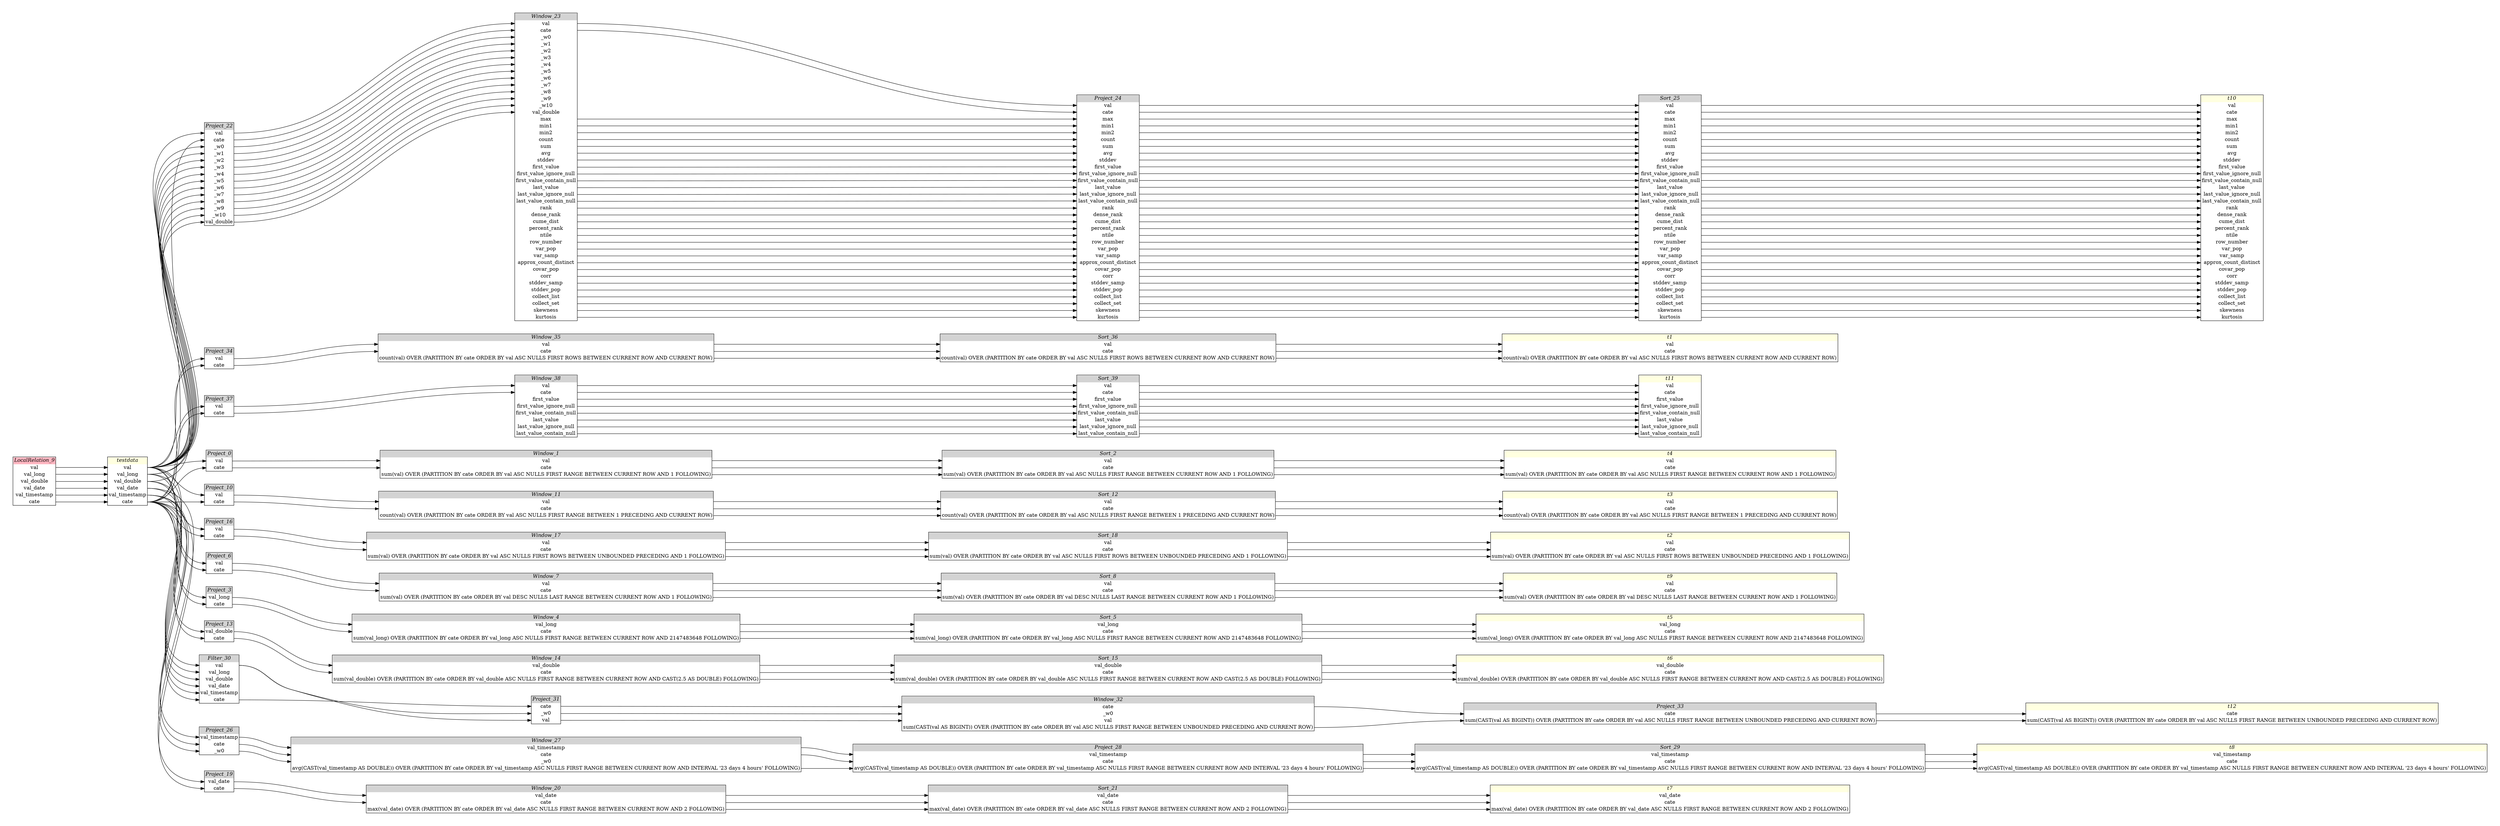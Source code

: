 // Automatically generated by SQLFlowTestSuite


digraph {
  graph [pad="0.5", nodesep="0.5", ranksep="2", fontname="Helvetica"];
  node [shape=plain]
  rankdir=LR;

  
"Filter_30" [label=<
<table border="1" cellborder="0" cellspacing="0">
  <tr><td bgcolor="lightgray" port="nodeName"><i>Filter_30</i></td></tr>
  <tr><td port="0">val</td></tr>
<tr><td port="1">val_long</td></tr>
<tr><td port="2">val_double</td></tr>
<tr><td port="3">val_date</td></tr>
<tr><td port="4">val_timestamp</td></tr>
<tr><td port="5">cate</td></tr>
</table>>];
     

"LocalRelation_9" [label=<
<table border="1" cellborder="0" cellspacing="0">
  <tr><td bgcolor="lightpink" port="nodeName"><i>LocalRelation_9</i></td></tr>
  <tr><td port="0">val</td></tr>
<tr><td port="1">val_long</td></tr>
<tr><td port="2">val_double</td></tr>
<tr><td port="3">val_date</td></tr>
<tr><td port="4">val_timestamp</td></tr>
<tr><td port="5">cate</td></tr>
</table>>];
     

"Project_0" [label=<
<table border="1" cellborder="0" cellspacing="0">
  <tr><td bgcolor="lightgray" port="nodeName"><i>Project_0</i></td></tr>
  <tr><td port="0">val</td></tr>
<tr><td port="1">cate</td></tr>
</table>>];
     

"Project_10" [label=<
<table border="1" cellborder="0" cellspacing="0">
  <tr><td bgcolor="lightgray" port="nodeName"><i>Project_10</i></td></tr>
  <tr><td port="0">val</td></tr>
<tr><td port="1">cate</td></tr>
</table>>];
     

"Project_13" [label=<
<table border="1" cellborder="0" cellspacing="0">
  <tr><td bgcolor="lightgray" port="nodeName"><i>Project_13</i></td></tr>
  <tr><td port="0">val_double</td></tr>
<tr><td port="1">cate</td></tr>
</table>>];
     

"Project_16" [label=<
<table border="1" cellborder="0" cellspacing="0">
  <tr><td bgcolor="lightgray" port="nodeName"><i>Project_16</i></td></tr>
  <tr><td port="0">val</td></tr>
<tr><td port="1">cate</td></tr>
</table>>];
     

"Project_19" [label=<
<table border="1" cellborder="0" cellspacing="0">
  <tr><td bgcolor="lightgray" port="nodeName"><i>Project_19</i></td></tr>
  <tr><td port="0">val_date</td></tr>
<tr><td port="1">cate</td></tr>
</table>>];
     

"Project_22" [label=<
<table border="1" cellborder="0" cellspacing="0">
  <tr><td bgcolor="lightgray" port="nodeName"><i>Project_22</i></td></tr>
  <tr><td port="0">val</td></tr>
<tr><td port="1">cate</td></tr>
<tr><td port="2">_w0</td></tr>
<tr><td port="3">_w1</td></tr>
<tr><td port="4">_w2</td></tr>
<tr><td port="5">_w3</td></tr>
<tr><td port="6">_w4</td></tr>
<tr><td port="7">_w5</td></tr>
<tr><td port="8">_w6</td></tr>
<tr><td port="9">_w7</td></tr>
<tr><td port="10">_w8</td></tr>
<tr><td port="11">_w9</td></tr>
<tr><td port="12">_w10</td></tr>
<tr><td port="13">val_double</td></tr>
</table>>];
     

"Project_24" [label=<
<table border="1" cellborder="0" cellspacing="0">
  <tr><td bgcolor="lightgray" port="nodeName"><i>Project_24</i></td></tr>
  <tr><td port="0">val</td></tr>
<tr><td port="1">cate</td></tr>
<tr><td port="2">max</td></tr>
<tr><td port="3">min1</td></tr>
<tr><td port="4">min2</td></tr>
<tr><td port="5">count</td></tr>
<tr><td port="6">sum</td></tr>
<tr><td port="7">avg</td></tr>
<tr><td port="8">stddev</td></tr>
<tr><td port="9">first_value</td></tr>
<tr><td port="10">first_value_ignore_null</td></tr>
<tr><td port="11">first_value_contain_null</td></tr>
<tr><td port="12">last_value</td></tr>
<tr><td port="13">last_value_ignore_null</td></tr>
<tr><td port="14">last_value_contain_null</td></tr>
<tr><td port="15">rank</td></tr>
<tr><td port="16">dense_rank</td></tr>
<tr><td port="17">cume_dist</td></tr>
<tr><td port="18">percent_rank</td></tr>
<tr><td port="19">ntile</td></tr>
<tr><td port="20">row_number</td></tr>
<tr><td port="21">var_pop</td></tr>
<tr><td port="22">var_samp</td></tr>
<tr><td port="23">approx_count_distinct</td></tr>
<tr><td port="24">covar_pop</td></tr>
<tr><td port="25">corr</td></tr>
<tr><td port="26">stddev_samp</td></tr>
<tr><td port="27">stddev_pop</td></tr>
<tr><td port="28">collect_list</td></tr>
<tr><td port="29">collect_set</td></tr>
<tr><td port="30">skewness</td></tr>
<tr><td port="31">kurtosis</td></tr>
</table>>];
     

"Project_26" [label=<
<table border="1" cellborder="0" cellspacing="0">
  <tr><td bgcolor="lightgray" port="nodeName"><i>Project_26</i></td></tr>
  <tr><td port="0">val_timestamp</td></tr>
<tr><td port="1">cate</td></tr>
<tr><td port="2">_w0</td></tr>
</table>>];
     

"Project_28" [label=<
<table border="1" cellborder="0" cellspacing="0">
  <tr><td bgcolor="lightgray" port="nodeName"><i>Project_28</i></td></tr>
  <tr><td port="0">val_timestamp</td></tr>
<tr><td port="1">cate</td></tr>
<tr><td port="2">avg(CAST(val_timestamp AS DOUBLE)) OVER (PARTITION BY cate ORDER BY val_timestamp ASC NULLS FIRST RANGE BETWEEN CURRENT ROW AND INTERVAL '23 days 4 hours' FOLLOWING)</td></tr>
</table>>];
     

"Project_3" [label=<
<table border="1" cellborder="0" cellspacing="0">
  <tr><td bgcolor="lightgray" port="nodeName"><i>Project_3</i></td></tr>
  <tr><td port="0">val_long</td></tr>
<tr><td port="1">cate</td></tr>
</table>>];
     

"Project_31" [label=<
<table border="1" cellborder="0" cellspacing="0">
  <tr><td bgcolor="lightgray" port="nodeName"><i>Project_31</i></td></tr>
  <tr><td port="0">cate</td></tr>
<tr><td port="1">_w0</td></tr>
<tr><td port="2">val</td></tr>
</table>>];
     

"Project_33" [label=<
<table border="1" cellborder="0" cellspacing="0">
  <tr><td bgcolor="lightgray" port="nodeName"><i>Project_33</i></td></tr>
  <tr><td port="0">cate</td></tr>
<tr><td port="1">sum(CAST(val AS BIGINT)) OVER (PARTITION BY cate ORDER BY val ASC NULLS FIRST RANGE BETWEEN UNBOUNDED PRECEDING AND CURRENT ROW)</td></tr>
</table>>];
     

"Project_34" [label=<
<table border="1" cellborder="0" cellspacing="0">
  <tr><td bgcolor="lightgray" port="nodeName"><i>Project_34</i></td></tr>
  <tr><td port="0">val</td></tr>
<tr><td port="1">cate</td></tr>
</table>>];
     

"Project_37" [label=<
<table border="1" cellborder="0" cellspacing="0">
  <tr><td bgcolor="lightgray" port="nodeName"><i>Project_37</i></td></tr>
  <tr><td port="0">val</td></tr>
<tr><td port="1">cate</td></tr>
</table>>];
     

"Project_6" [label=<
<table border="1" cellborder="0" cellspacing="0">
  <tr><td bgcolor="lightgray" port="nodeName"><i>Project_6</i></td></tr>
  <tr><td port="0">val</td></tr>
<tr><td port="1">cate</td></tr>
</table>>];
     

"Sort_12" [label=<
<table border="1" cellborder="0" cellspacing="0">
  <tr><td bgcolor="lightgray" port="nodeName"><i>Sort_12</i></td></tr>
  <tr><td port="0">val</td></tr>
<tr><td port="1">cate</td></tr>
<tr><td port="2">count(val) OVER (PARTITION BY cate ORDER BY val ASC NULLS FIRST RANGE BETWEEN 1 PRECEDING AND CURRENT ROW)</td></tr>
</table>>];
     

"Sort_15" [label=<
<table border="1" cellborder="0" cellspacing="0">
  <tr><td bgcolor="lightgray" port="nodeName"><i>Sort_15</i></td></tr>
  <tr><td port="0">val_double</td></tr>
<tr><td port="1">cate</td></tr>
<tr><td port="2">sum(val_double) OVER (PARTITION BY cate ORDER BY val_double ASC NULLS FIRST RANGE BETWEEN CURRENT ROW AND CAST(2.5 AS DOUBLE) FOLLOWING)</td></tr>
</table>>];
     

"Sort_18" [label=<
<table border="1" cellborder="0" cellspacing="0">
  <tr><td bgcolor="lightgray" port="nodeName"><i>Sort_18</i></td></tr>
  <tr><td port="0">val</td></tr>
<tr><td port="1">cate</td></tr>
<tr><td port="2">sum(val) OVER (PARTITION BY cate ORDER BY val ASC NULLS FIRST ROWS BETWEEN UNBOUNDED PRECEDING AND 1 FOLLOWING)</td></tr>
</table>>];
     

"Sort_2" [label=<
<table border="1" cellborder="0" cellspacing="0">
  <tr><td bgcolor="lightgray" port="nodeName"><i>Sort_2</i></td></tr>
  <tr><td port="0">val</td></tr>
<tr><td port="1">cate</td></tr>
<tr><td port="2">sum(val) OVER (PARTITION BY cate ORDER BY val ASC NULLS FIRST RANGE BETWEEN CURRENT ROW AND 1 FOLLOWING)</td></tr>
</table>>];
     

"Sort_21" [label=<
<table border="1" cellborder="0" cellspacing="0">
  <tr><td bgcolor="lightgray" port="nodeName"><i>Sort_21</i></td></tr>
  <tr><td port="0">val_date</td></tr>
<tr><td port="1">cate</td></tr>
<tr><td port="2">max(val_date) OVER (PARTITION BY cate ORDER BY val_date ASC NULLS FIRST RANGE BETWEEN CURRENT ROW AND 2 FOLLOWING)</td></tr>
</table>>];
     

"Sort_25" [label=<
<table border="1" cellborder="0" cellspacing="0">
  <tr><td bgcolor="lightgray" port="nodeName"><i>Sort_25</i></td></tr>
  <tr><td port="0">val</td></tr>
<tr><td port="1">cate</td></tr>
<tr><td port="2">max</td></tr>
<tr><td port="3">min1</td></tr>
<tr><td port="4">min2</td></tr>
<tr><td port="5">count</td></tr>
<tr><td port="6">sum</td></tr>
<tr><td port="7">avg</td></tr>
<tr><td port="8">stddev</td></tr>
<tr><td port="9">first_value</td></tr>
<tr><td port="10">first_value_ignore_null</td></tr>
<tr><td port="11">first_value_contain_null</td></tr>
<tr><td port="12">last_value</td></tr>
<tr><td port="13">last_value_ignore_null</td></tr>
<tr><td port="14">last_value_contain_null</td></tr>
<tr><td port="15">rank</td></tr>
<tr><td port="16">dense_rank</td></tr>
<tr><td port="17">cume_dist</td></tr>
<tr><td port="18">percent_rank</td></tr>
<tr><td port="19">ntile</td></tr>
<tr><td port="20">row_number</td></tr>
<tr><td port="21">var_pop</td></tr>
<tr><td port="22">var_samp</td></tr>
<tr><td port="23">approx_count_distinct</td></tr>
<tr><td port="24">covar_pop</td></tr>
<tr><td port="25">corr</td></tr>
<tr><td port="26">stddev_samp</td></tr>
<tr><td port="27">stddev_pop</td></tr>
<tr><td port="28">collect_list</td></tr>
<tr><td port="29">collect_set</td></tr>
<tr><td port="30">skewness</td></tr>
<tr><td port="31">kurtosis</td></tr>
</table>>];
     

"Sort_29" [label=<
<table border="1" cellborder="0" cellspacing="0">
  <tr><td bgcolor="lightgray" port="nodeName"><i>Sort_29</i></td></tr>
  <tr><td port="0">val_timestamp</td></tr>
<tr><td port="1">cate</td></tr>
<tr><td port="2">avg(CAST(val_timestamp AS DOUBLE)) OVER (PARTITION BY cate ORDER BY val_timestamp ASC NULLS FIRST RANGE BETWEEN CURRENT ROW AND INTERVAL '23 days 4 hours' FOLLOWING)</td></tr>
</table>>];
     

"Sort_36" [label=<
<table border="1" cellborder="0" cellspacing="0">
  <tr><td bgcolor="lightgray" port="nodeName"><i>Sort_36</i></td></tr>
  <tr><td port="0">val</td></tr>
<tr><td port="1">cate</td></tr>
<tr><td port="2">count(val) OVER (PARTITION BY cate ORDER BY val ASC NULLS FIRST ROWS BETWEEN CURRENT ROW AND CURRENT ROW)</td></tr>
</table>>];
     

"Sort_39" [label=<
<table border="1" cellborder="0" cellspacing="0">
  <tr><td bgcolor="lightgray" port="nodeName"><i>Sort_39</i></td></tr>
  <tr><td port="0">val</td></tr>
<tr><td port="1">cate</td></tr>
<tr><td port="2">first_value</td></tr>
<tr><td port="3">first_value_ignore_null</td></tr>
<tr><td port="4">first_value_contain_null</td></tr>
<tr><td port="5">last_value</td></tr>
<tr><td port="6">last_value_ignore_null</td></tr>
<tr><td port="7">last_value_contain_null</td></tr>
</table>>];
     

"Sort_5" [label=<
<table border="1" cellborder="0" cellspacing="0">
  <tr><td bgcolor="lightgray" port="nodeName"><i>Sort_5</i></td></tr>
  <tr><td port="0">val_long</td></tr>
<tr><td port="1">cate</td></tr>
<tr><td port="2">sum(val_long) OVER (PARTITION BY cate ORDER BY val_long ASC NULLS FIRST RANGE BETWEEN CURRENT ROW AND 2147483648 FOLLOWING)</td></tr>
</table>>];
     

"Sort_8" [label=<
<table border="1" cellborder="0" cellspacing="0">
  <tr><td bgcolor="lightgray" port="nodeName"><i>Sort_8</i></td></tr>
  <tr><td port="0">val</td></tr>
<tr><td port="1">cate</td></tr>
<tr><td port="2">sum(val) OVER (PARTITION BY cate ORDER BY val DESC NULLS LAST RANGE BETWEEN CURRENT ROW AND 1 FOLLOWING)</td></tr>
</table>>];
     

"Window_1" [label=<
<table border="1" cellborder="0" cellspacing="0">
  <tr><td bgcolor="lightgray" port="nodeName"><i>Window_1</i></td></tr>
  <tr><td port="0">val</td></tr>
<tr><td port="1">cate</td></tr>
<tr><td port="2">sum(val) OVER (PARTITION BY cate ORDER BY val ASC NULLS FIRST RANGE BETWEEN CURRENT ROW AND 1 FOLLOWING)</td></tr>
</table>>];
     

"Window_11" [label=<
<table border="1" cellborder="0" cellspacing="0">
  <tr><td bgcolor="lightgray" port="nodeName"><i>Window_11</i></td></tr>
  <tr><td port="0">val</td></tr>
<tr><td port="1">cate</td></tr>
<tr><td port="2">count(val) OVER (PARTITION BY cate ORDER BY val ASC NULLS FIRST RANGE BETWEEN 1 PRECEDING AND CURRENT ROW)</td></tr>
</table>>];
     

"Window_14" [label=<
<table border="1" cellborder="0" cellspacing="0">
  <tr><td bgcolor="lightgray" port="nodeName"><i>Window_14</i></td></tr>
  <tr><td port="0">val_double</td></tr>
<tr><td port="1">cate</td></tr>
<tr><td port="2">sum(val_double) OVER (PARTITION BY cate ORDER BY val_double ASC NULLS FIRST RANGE BETWEEN CURRENT ROW AND CAST(2.5 AS DOUBLE) FOLLOWING)</td></tr>
</table>>];
     

"Window_17" [label=<
<table border="1" cellborder="0" cellspacing="0">
  <tr><td bgcolor="lightgray" port="nodeName"><i>Window_17</i></td></tr>
  <tr><td port="0">val</td></tr>
<tr><td port="1">cate</td></tr>
<tr><td port="2">sum(val) OVER (PARTITION BY cate ORDER BY val ASC NULLS FIRST ROWS BETWEEN UNBOUNDED PRECEDING AND 1 FOLLOWING)</td></tr>
</table>>];
     

"Window_20" [label=<
<table border="1" cellborder="0" cellspacing="0">
  <tr><td bgcolor="lightgray" port="nodeName"><i>Window_20</i></td></tr>
  <tr><td port="0">val_date</td></tr>
<tr><td port="1">cate</td></tr>
<tr><td port="2">max(val_date) OVER (PARTITION BY cate ORDER BY val_date ASC NULLS FIRST RANGE BETWEEN CURRENT ROW AND 2 FOLLOWING)</td></tr>
</table>>];
     

"Window_23" [label=<
<table border="1" cellborder="0" cellspacing="0">
  <tr><td bgcolor="lightgray" port="nodeName"><i>Window_23</i></td></tr>
  <tr><td port="0">val</td></tr>
<tr><td port="1">cate</td></tr>
<tr><td port="2">_w0</td></tr>
<tr><td port="3">_w1</td></tr>
<tr><td port="4">_w2</td></tr>
<tr><td port="5">_w3</td></tr>
<tr><td port="6">_w4</td></tr>
<tr><td port="7">_w5</td></tr>
<tr><td port="8">_w6</td></tr>
<tr><td port="9">_w7</td></tr>
<tr><td port="10">_w8</td></tr>
<tr><td port="11">_w9</td></tr>
<tr><td port="12">_w10</td></tr>
<tr><td port="13">val_double</td></tr>
<tr><td port="14">max</td></tr>
<tr><td port="15">min1</td></tr>
<tr><td port="16">min2</td></tr>
<tr><td port="17">count</td></tr>
<tr><td port="18">sum</td></tr>
<tr><td port="19">avg</td></tr>
<tr><td port="20">stddev</td></tr>
<tr><td port="21">first_value</td></tr>
<tr><td port="22">first_value_ignore_null</td></tr>
<tr><td port="23">first_value_contain_null</td></tr>
<tr><td port="24">last_value</td></tr>
<tr><td port="25">last_value_ignore_null</td></tr>
<tr><td port="26">last_value_contain_null</td></tr>
<tr><td port="27">rank</td></tr>
<tr><td port="28">dense_rank</td></tr>
<tr><td port="29">cume_dist</td></tr>
<tr><td port="30">percent_rank</td></tr>
<tr><td port="31">ntile</td></tr>
<tr><td port="32">row_number</td></tr>
<tr><td port="33">var_pop</td></tr>
<tr><td port="34">var_samp</td></tr>
<tr><td port="35">approx_count_distinct</td></tr>
<tr><td port="36">covar_pop</td></tr>
<tr><td port="37">corr</td></tr>
<tr><td port="38">stddev_samp</td></tr>
<tr><td port="39">stddev_pop</td></tr>
<tr><td port="40">collect_list</td></tr>
<tr><td port="41">collect_set</td></tr>
<tr><td port="42">skewness</td></tr>
<tr><td port="43">kurtosis</td></tr>
</table>>];
     

"Window_27" [label=<
<table border="1" cellborder="0" cellspacing="0">
  <tr><td bgcolor="lightgray" port="nodeName"><i>Window_27</i></td></tr>
  <tr><td port="0">val_timestamp</td></tr>
<tr><td port="1">cate</td></tr>
<tr><td port="2">_w0</td></tr>
<tr><td port="3">avg(CAST(val_timestamp AS DOUBLE)) OVER (PARTITION BY cate ORDER BY val_timestamp ASC NULLS FIRST RANGE BETWEEN CURRENT ROW AND INTERVAL '23 days 4 hours' FOLLOWING)</td></tr>
</table>>];
     

"Window_32" [label=<
<table border="1" cellborder="0" cellspacing="0">
  <tr><td bgcolor="lightgray" port="nodeName"><i>Window_32</i></td></tr>
  <tr><td port="0">cate</td></tr>
<tr><td port="1">_w0</td></tr>
<tr><td port="2">val</td></tr>
<tr><td port="3">sum(CAST(val AS BIGINT)) OVER (PARTITION BY cate ORDER BY val ASC NULLS FIRST RANGE BETWEEN UNBOUNDED PRECEDING AND CURRENT ROW)</td></tr>
</table>>];
     

"Window_35" [label=<
<table border="1" cellborder="0" cellspacing="0">
  <tr><td bgcolor="lightgray" port="nodeName"><i>Window_35</i></td></tr>
  <tr><td port="0">val</td></tr>
<tr><td port="1">cate</td></tr>
<tr><td port="2">count(val) OVER (PARTITION BY cate ORDER BY val ASC NULLS FIRST ROWS BETWEEN CURRENT ROW AND CURRENT ROW)</td></tr>
</table>>];
     

"Window_38" [label=<
<table border="1" cellborder="0" cellspacing="0">
  <tr><td bgcolor="lightgray" port="nodeName"><i>Window_38</i></td></tr>
  <tr><td port="0">val</td></tr>
<tr><td port="1">cate</td></tr>
<tr><td port="2">first_value</td></tr>
<tr><td port="3">first_value_ignore_null</td></tr>
<tr><td port="4">first_value_contain_null</td></tr>
<tr><td port="5">last_value</td></tr>
<tr><td port="6">last_value_ignore_null</td></tr>
<tr><td port="7">last_value_contain_null</td></tr>
</table>>];
     

"Window_4" [label=<
<table border="1" cellborder="0" cellspacing="0">
  <tr><td bgcolor="lightgray" port="nodeName"><i>Window_4</i></td></tr>
  <tr><td port="0">val_long</td></tr>
<tr><td port="1">cate</td></tr>
<tr><td port="2">sum(val_long) OVER (PARTITION BY cate ORDER BY val_long ASC NULLS FIRST RANGE BETWEEN CURRENT ROW AND 2147483648 FOLLOWING)</td></tr>
</table>>];
     

"Window_7" [label=<
<table border="1" cellborder="0" cellspacing="0">
  <tr><td bgcolor="lightgray" port="nodeName"><i>Window_7</i></td></tr>
  <tr><td port="0">val</td></tr>
<tr><td port="1">cate</td></tr>
<tr><td port="2">sum(val) OVER (PARTITION BY cate ORDER BY val DESC NULLS LAST RANGE BETWEEN CURRENT ROW AND 1 FOLLOWING)</td></tr>
</table>>];
     

"t1" [label=<
<table border="1" cellborder="0" cellspacing="0">
  <tr><td bgcolor="lightyellow" port="nodeName"><i>t1</i></td></tr>
  <tr><td port="0">val</td></tr>
<tr><td port="1">cate</td></tr>
<tr><td port="2">count(val) OVER (PARTITION BY cate ORDER BY val ASC NULLS FIRST ROWS BETWEEN CURRENT ROW AND CURRENT ROW)</td></tr>
</table>>];
     

"t10" [label=<
<table border="1" cellborder="0" cellspacing="0">
  <tr><td bgcolor="lightyellow" port="nodeName"><i>t10</i></td></tr>
  <tr><td port="0">val</td></tr>
<tr><td port="1">cate</td></tr>
<tr><td port="2">max</td></tr>
<tr><td port="3">min1</td></tr>
<tr><td port="4">min2</td></tr>
<tr><td port="5">count</td></tr>
<tr><td port="6">sum</td></tr>
<tr><td port="7">avg</td></tr>
<tr><td port="8">stddev</td></tr>
<tr><td port="9">first_value</td></tr>
<tr><td port="10">first_value_ignore_null</td></tr>
<tr><td port="11">first_value_contain_null</td></tr>
<tr><td port="12">last_value</td></tr>
<tr><td port="13">last_value_ignore_null</td></tr>
<tr><td port="14">last_value_contain_null</td></tr>
<tr><td port="15">rank</td></tr>
<tr><td port="16">dense_rank</td></tr>
<tr><td port="17">cume_dist</td></tr>
<tr><td port="18">percent_rank</td></tr>
<tr><td port="19">ntile</td></tr>
<tr><td port="20">row_number</td></tr>
<tr><td port="21">var_pop</td></tr>
<tr><td port="22">var_samp</td></tr>
<tr><td port="23">approx_count_distinct</td></tr>
<tr><td port="24">covar_pop</td></tr>
<tr><td port="25">corr</td></tr>
<tr><td port="26">stddev_samp</td></tr>
<tr><td port="27">stddev_pop</td></tr>
<tr><td port="28">collect_list</td></tr>
<tr><td port="29">collect_set</td></tr>
<tr><td port="30">skewness</td></tr>
<tr><td port="31">kurtosis</td></tr>
</table>>];
     

"t11" [label=<
<table border="1" cellborder="0" cellspacing="0">
  <tr><td bgcolor="lightyellow" port="nodeName"><i>t11</i></td></tr>
  <tr><td port="0">val</td></tr>
<tr><td port="1">cate</td></tr>
<tr><td port="2">first_value</td></tr>
<tr><td port="3">first_value_ignore_null</td></tr>
<tr><td port="4">first_value_contain_null</td></tr>
<tr><td port="5">last_value</td></tr>
<tr><td port="6">last_value_ignore_null</td></tr>
<tr><td port="7">last_value_contain_null</td></tr>
</table>>];
     

"t12" [label=<
<table border="1" cellborder="0" cellspacing="0">
  <tr><td bgcolor="lightyellow" port="nodeName"><i>t12</i></td></tr>
  <tr><td port="0">cate</td></tr>
<tr><td port="1">sum(CAST(val AS BIGINT)) OVER (PARTITION BY cate ORDER BY val ASC NULLS FIRST RANGE BETWEEN UNBOUNDED PRECEDING AND CURRENT ROW)</td></tr>
</table>>];
     

"t2" [label=<
<table border="1" cellborder="0" cellspacing="0">
  <tr><td bgcolor="lightyellow" port="nodeName"><i>t2</i></td></tr>
  <tr><td port="0">val</td></tr>
<tr><td port="1">cate</td></tr>
<tr><td port="2">sum(val) OVER (PARTITION BY cate ORDER BY val ASC NULLS FIRST ROWS BETWEEN UNBOUNDED PRECEDING AND 1 FOLLOWING)</td></tr>
</table>>];
     

"t3" [label=<
<table border="1" cellborder="0" cellspacing="0">
  <tr><td bgcolor="lightyellow" port="nodeName"><i>t3</i></td></tr>
  <tr><td port="0">val</td></tr>
<tr><td port="1">cate</td></tr>
<tr><td port="2">count(val) OVER (PARTITION BY cate ORDER BY val ASC NULLS FIRST RANGE BETWEEN 1 PRECEDING AND CURRENT ROW)</td></tr>
</table>>];
     

"t4" [label=<
<table border="1" cellborder="0" cellspacing="0">
  <tr><td bgcolor="lightyellow" port="nodeName"><i>t4</i></td></tr>
  <tr><td port="0">val</td></tr>
<tr><td port="1">cate</td></tr>
<tr><td port="2">sum(val) OVER (PARTITION BY cate ORDER BY val ASC NULLS FIRST RANGE BETWEEN CURRENT ROW AND 1 FOLLOWING)</td></tr>
</table>>];
     

"t5" [label=<
<table border="1" cellborder="0" cellspacing="0">
  <tr><td bgcolor="lightyellow" port="nodeName"><i>t5</i></td></tr>
  <tr><td port="0">val_long</td></tr>
<tr><td port="1">cate</td></tr>
<tr><td port="2">sum(val_long) OVER (PARTITION BY cate ORDER BY val_long ASC NULLS FIRST RANGE BETWEEN CURRENT ROW AND 2147483648 FOLLOWING)</td></tr>
</table>>];
     

"t6" [label=<
<table border="1" cellborder="0" cellspacing="0">
  <tr><td bgcolor="lightyellow" port="nodeName"><i>t6</i></td></tr>
  <tr><td port="0">val_double</td></tr>
<tr><td port="1">cate</td></tr>
<tr><td port="2">sum(val_double) OVER (PARTITION BY cate ORDER BY val_double ASC NULLS FIRST RANGE BETWEEN CURRENT ROW AND CAST(2.5 AS DOUBLE) FOLLOWING)</td></tr>
</table>>];
     

"t7" [label=<
<table border="1" cellborder="0" cellspacing="0">
  <tr><td bgcolor="lightyellow" port="nodeName"><i>t7</i></td></tr>
  <tr><td port="0">val_date</td></tr>
<tr><td port="1">cate</td></tr>
<tr><td port="2">max(val_date) OVER (PARTITION BY cate ORDER BY val_date ASC NULLS FIRST RANGE BETWEEN CURRENT ROW AND 2 FOLLOWING)</td></tr>
</table>>];
     

"t8" [label=<
<table border="1" cellborder="0" cellspacing="0">
  <tr><td bgcolor="lightyellow" port="nodeName"><i>t8</i></td></tr>
  <tr><td port="0">val_timestamp</td></tr>
<tr><td port="1">cate</td></tr>
<tr><td port="2">avg(CAST(val_timestamp AS DOUBLE)) OVER (PARTITION BY cate ORDER BY val_timestamp ASC NULLS FIRST RANGE BETWEEN CURRENT ROW AND INTERVAL '23 days 4 hours' FOLLOWING)</td></tr>
</table>>];
     

"t9" [label=<
<table border="1" cellborder="0" cellspacing="0">
  <tr><td bgcolor="lightyellow" port="nodeName"><i>t9</i></td></tr>
  <tr><td port="0">val</td></tr>
<tr><td port="1">cate</td></tr>
<tr><td port="2">sum(val) OVER (PARTITION BY cate ORDER BY val DESC NULLS LAST RANGE BETWEEN CURRENT ROW AND 1 FOLLOWING)</td></tr>
</table>>];
     

"testdata" [label=<
<table border="1" cellborder="0" cellspacing="0">
  <tr><td bgcolor="lightyellow" port="nodeName"><i>testdata</i></td></tr>
  <tr><td port="0">val</td></tr>
<tr><td port="1">val_long</td></tr>
<tr><td port="2">val_double</td></tr>
<tr><td port="3">val_date</td></tr>
<tr><td port="4">val_timestamp</td></tr>
<tr><td port="5">cate</td></tr>
</table>>];
     
  "Filter_30":0 -> "Project_31":1;
"Filter_30":0 -> "Project_31":2;
"Filter_30":5 -> "Project_31":0;
"LocalRelation_9":0 -> "testdata":0;
"LocalRelation_9":1 -> "testdata":1;
"LocalRelation_9":2 -> "testdata":2;
"LocalRelation_9":3 -> "testdata":3;
"LocalRelation_9":4 -> "testdata":4;
"LocalRelation_9":5 -> "testdata":5;
"Project_0":0 -> "Window_1":0;
"Project_0":1 -> "Window_1":1;
"Project_10":0 -> "Window_11":0;
"Project_10":1 -> "Window_11":1;
"Project_13":0 -> "Window_14":0;
"Project_13":1 -> "Window_14":1;
"Project_16":0 -> "Window_17":0;
"Project_16":1 -> "Window_17":1;
"Project_19":0 -> "Window_20":0;
"Project_19":1 -> "Window_20":1;
"Project_22":0 -> "Window_23":0;
"Project_22":1 -> "Window_23":1;
"Project_22":10 -> "Window_23":10;
"Project_22":11 -> "Window_23":11;
"Project_22":12 -> "Window_23":12;
"Project_22":13 -> "Window_23":13;
"Project_22":2 -> "Window_23":2;
"Project_22":3 -> "Window_23":3;
"Project_22":4 -> "Window_23":4;
"Project_22":5 -> "Window_23":5;
"Project_22":6 -> "Window_23":6;
"Project_22":7 -> "Window_23":7;
"Project_22":8 -> "Window_23":8;
"Project_22":9 -> "Window_23":9;
"Project_24":0 -> "Sort_25":0;
"Project_24":1 -> "Sort_25":1;
"Project_24":10 -> "Sort_25":10;
"Project_24":11 -> "Sort_25":11;
"Project_24":12 -> "Sort_25":12;
"Project_24":13 -> "Sort_25":13;
"Project_24":14 -> "Sort_25":14;
"Project_24":15 -> "Sort_25":15;
"Project_24":16 -> "Sort_25":16;
"Project_24":17 -> "Sort_25":17;
"Project_24":18 -> "Sort_25":18;
"Project_24":19 -> "Sort_25":19;
"Project_24":2 -> "Sort_25":2;
"Project_24":20 -> "Sort_25":20;
"Project_24":21 -> "Sort_25":21;
"Project_24":22 -> "Sort_25":22;
"Project_24":23 -> "Sort_25":23;
"Project_24":24 -> "Sort_25":24;
"Project_24":25 -> "Sort_25":25;
"Project_24":26 -> "Sort_25":26;
"Project_24":27 -> "Sort_25":27;
"Project_24":28 -> "Sort_25":28;
"Project_24":29 -> "Sort_25":29;
"Project_24":3 -> "Sort_25":3;
"Project_24":30 -> "Sort_25":30;
"Project_24":31 -> "Sort_25":31;
"Project_24":4 -> "Sort_25":4;
"Project_24":5 -> "Sort_25":5;
"Project_24":6 -> "Sort_25":6;
"Project_24":7 -> "Sort_25":7;
"Project_24":8 -> "Sort_25":8;
"Project_24":9 -> "Sort_25":9;
"Project_26":0 -> "Window_27":0;
"Project_26":1 -> "Window_27":1;
"Project_26":2 -> "Window_27":2;
"Project_28":0 -> "Sort_29":0;
"Project_28":1 -> "Sort_29":1;
"Project_28":2 -> "Sort_29":2;
"Project_3":0 -> "Window_4":0;
"Project_3":1 -> "Window_4":1;
"Project_31":0 -> "Window_32":0;
"Project_31":1 -> "Window_32":1;
"Project_31":2 -> "Window_32":2;
"Project_33":0 -> "t12":0;
"Project_33":1 -> "t12":1;
"Project_34":0 -> "Window_35":0;
"Project_34":1 -> "Window_35":1;
"Project_37":0 -> "Window_38":0;
"Project_37":1 -> "Window_38":1;
"Project_6":0 -> "Window_7":0;
"Project_6":1 -> "Window_7":1;
"Sort_12":0 -> "t3":0;
"Sort_12":1 -> "t3":1;
"Sort_12":2 -> "t3":2;
"Sort_15":0 -> "t6":0;
"Sort_15":1 -> "t6":1;
"Sort_15":2 -> "t6":2;
"Sort_18":0 -> "t2":0;
"Sort_18":1 -> "t2":1;
"Sort_18":2 -> "t2":2;
"Sort_2":0 -> "t4":0;
"Sort_2":1 -> "t4":1;
"Sort_2":2 -> "t4":2;
"Sort_21":0 -> "t7":0;
"Sort_21":1 -> "t7":1;
"Sort_21":2 -> "t7":2;
"Sort_25":0 -> "t10":0;
"Sort_25":1 -> "t10":1;
"Sort_25":10 -> "t10":10;
"Sort_25":11 -> "t10":11;
"Sort_25":12 -> "t10":12;
"Sort_25":13 -> "t10":13;
"Sort_25":14 -> "t10":14;
"Sort_25":15 -> "t10":15;
"Sort_25":16 -> "t10":16;
"Sort_25":17 -> "t10":17;
"Sort_25":18 -> "t10":18;
"Sort_25":19 -> "t10":19;
"Sort_25":2 -> "t10":2;
"Sort_25":20 -> "t10":20;
"Sort_25":21 -> "t10":21;
"Sort_25":22 -> "t10":22;
"Sort_25":23 -> "t10":23;
"Sort_25":24 -> "t10":24;
"Sort_25":25 -> "t10":25;
"Sort_25":26 -> "t10":26;
"Sort_25":27 -> "t10":27;
"Sort_25":28 -> "t10":28;
"Sort_25":29 -> "t10":29;
"Sort_25":3 -> "t10":3;
"Sort_25":30 -> "t10":30;
"Sort_25":31 -> "t10":31;
"Sort_25":4 -> "t10":4;
"Sort_25":5 -> "t10":5;
"Sort_25":6 -> "t10":6;
"Sort_25":7 -> "t10":7;
"Sort_25":8 -> "t10":8;
"Sort_25":9 -> "t10":9;
"Sort_29":0 -> "t8":0;
"Sort_29":1 -> "t8":1;
"Sort_29":2 -> "t8":2;
"Sort_36":0 -> "t1":0;
"Sort_36":1 -> "t1":1;
"Sort_36":2 -> "t1":2;
"Sort_39":0 -> "t11":0;
"Sort_39":1 -> "t11":1;
"Sort_39":2 -> "t11":2;
"Sort_39":3 -> "t11":3;
"Sort_39":4 -> "t11":4;
"Sort_39":5 -> "t11":5;
"Sort_39":6 -> "t11":6;
"Sort_39":7 -> "t11":7;
"Sort_5":0 -> "t5":0;
"Sort_5":1 -> "t5":1;
"Sort_5":2 -> "t5":2;
"Sort_8":0 -> "t9":0;
"Sort_8":1 -> "t9":1;
"Sort_8":2 -> "t9":2;
"Window_1":0 -> "Sort_2":0;
"Window_1":1 -> "Sort_2":1;
"Window_1":2 -> "Sort_2":2;
"Window_11":0 -> "Sort_12":0;
"Window_11":1 -> "Sort_12":1;
"Window_11":2 -> "Sort_12":2;
"Window_14":0 -> "Sort_15":0;
"Window_14":1 -> "Sort_15":1;
"Window_14":2 -> "Sort_15":2;
"Window_17":0 -> "Sort_18":0;
"Window_17":1 -> "Sort_18":1;
"Window_17":2 -> "Sort_18":2;
"Window_20":0 -> "Sort_21":0;
"Window_20":1 -> "Sort_21":1;
"Window_20":2 -> "Sort_21":2;
"Window_23":0 -> "Project_24":0;
"Window_23":1 -> "Project_24":1;
"Window_23":14 -> "Project_24":2;
"Window_23":15 -> "Project_24":3;
"Window_23":16 -> "Project_24":4;
"Window_23":17 -> "Project_24":5;
"Window_23":18 -> "Project_24":6;
"Window_23":19 -> "Project_24":7;
"Window_23":20 -> "Project_24":8;
"Window_23":21 -> "Project_24":9;
"Window_23":22 -> "Project_24":10;
"Window_23":23 -> "Project_24":11;
"Window_23":24 -> "Project_24":12;
"Window_23":25 -> "Project_24":13;
"Window_23":26 -> "Project_24":14;
"Window_23":27 -> "Project_24":15;
"Window_23":28 -> "Project_24":16;
"Window_23":29 -> "Project_24":17;
"Window_23":30 -> "Project_24":18;
"Window_23":31 -> "Project_24":19;
"Window_23":32 -> "Project_24":20;
"Window_23":33 -> "Project_24":21;
"Window_23":34 -> "Project_24":22;
"Window_23":35 -> "Project_24":23;
"Window_23":36 -> "Project_24":24;
"Window_23":37 -> "Project_24":25;
"Window_23":38 -> "Project_24":26;
"Window_23":39 -> "Project_24":27;
"Window_23":40 -> "Project_24":28;
"Window_23":41 -> "Project_24":29;
"Window_23":42 -> "Project_24":30;
"Window_23":43 -> "Project_24":31;
"Window_27":0 -> "Project_28":0;
"Window_27":1 -> "Project_28":1;
"Window_27":3 -> "Project_28":2;
"Window_32":0 -> "Project_33":0;
"Window_32":3 -> "Project_33":1;
"Window_35":0 -> "Sort_36":0;
"Window_35":1 -> "Sort_36":1;
"Window_35":2 -> "Sort_36":2;
"Window_38":0 -> "Sort_39":0;
"Window_38":1 -> "Sort_39":1;
"Window_38":2 -> "Sort_39":2;
"Window_38":3 -> "Sort_39":3;
"Window_38":4 -> "Sort_39":4;
"Window_38":5 -> "Sort_39":5;
"Window_38":6 -> "Sort_39":6;
"Window_38":7 -> "Sort_39":7;
"Window_4":0 -> "Sort_5":0;
"Window_4":1 -> "Sort_5":1;
"Window_4":2 -> "Sort_5":2;
"Window_7":0 -> "Sort_8":0;
"Window_7":1 -> "Sort_8":1;
"Window_7":2 -> "Sort_8":2;
"testdata":0 -> "Filter_30":0;
"testdata":0 -> "Project_0":0;
"testdata":0 -> "Project_10":0;
"testdata":0 -> "Project_16":0;
"testdata":0 -> "Project_22":0;
"testdata":0 -> "Project_22":11;
"testdata":0 -> "Project_22":12;
"testdata":0 -> "Project_22":2;
"testdata":0 -> "Project_22":3;
"testdata":0 -> "Project_22":4;
"testdata":0 -> "Project_22":5;
"testdata":0 -> "Project_22":6;
"testdata":0 -> "Project_22":7;
"testdata":0 -> "Project_22":9;
"testdata":0 -> "Project_34":0;
"testdata":0 -> "Project_37":0;
"testdata":0 -> "Project_6":0;
"testdata":1 -> "Filter_30":1;
"testdata":1 -> "Project_22":10;
"testdata":1 -> "Project_22":8;
"testdata":1 -> "Project_3":0;
"testdata":2 -> "Filter_30":2;
"testdata":2 -> "Project_13":0;
"testdata":2 -> "Project_22":13;
"testdata":3 -> "Filter_30":3;
"testdata":3 -> "Project_19":0;
"testdata":4 -> "Filter_30":4;
"testdata":4 -> "Project_26":0;
"testdata":4 -> "Project_26":2;
"testdata":5 -> "Filter_30":5;
"testdata":5 -> "Project_0":1;
"testdata":5 -> "Project_10":1;
"testdata":5 -> "Project_13":1;
"testdata":5 -> "Project_16":1;
"testdata":5 -> "Project_19":1;
"testdata":5 -> "Project_22":1;
"testdata":5 -> "Project_26":1;
"testdata":5 -> "Project_3":1;
"testdata":5 -> "Project_34":1;
"testdata":5 -> "Project_37":1;
"testdata":5 -> "Project_6":1;
}
       
